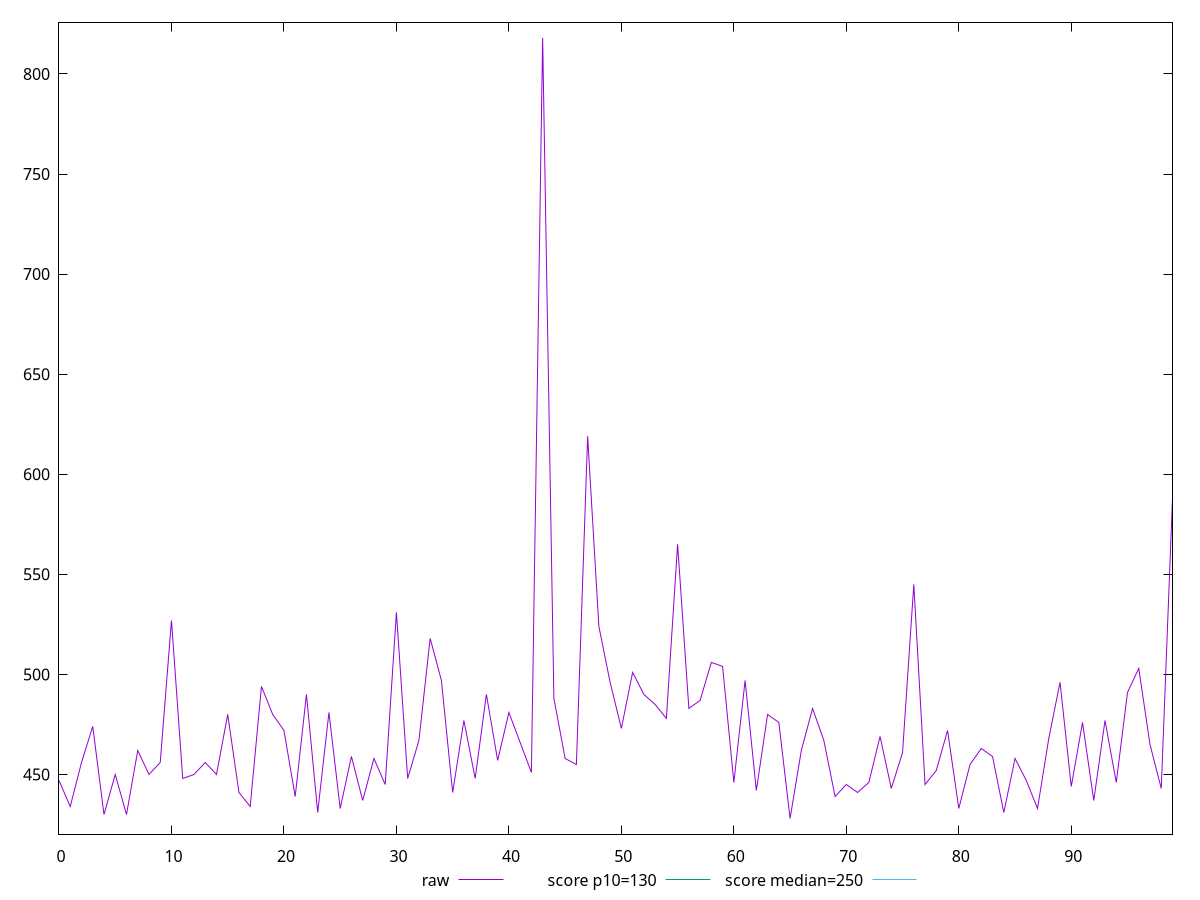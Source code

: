 reset

$raw <<EOF
0 447
1 434
2 456
3 474
4 430
5 450
6 430.00000000000364
7 462
8 450
9 456
10 527
11 448
12 450
13 456
14 450
15 480
16 441.00000000000364
17 434.0000000000018
18 494
19 480
20 471.9999999999982
21 439
22 490
23 430.9999999999982
24 480.99999999999636
25 433
26 458.9999999999982
27 437
28 457.99999999999636
29 445.00000000000364
30 531
31 447.99999999999636
32 467
33 518
34 497
35 441
36 476.99999999999636
37 448
38 490
39 457
40 481
41 466
42 451
43 818
44 488
45 458
46 455
47 618.9999999999964
48 524
49 496
50 473
51 501
52 490
53 485
54 478
55 565.0000000000036
56 483
57 487
58 506
59 504
60 446
61 497.0000000000018
62 442
63 480
64 476
65 428
66 462.00000000000364
67 483
68 467
69 439
70 445
71 441
72 446
73 469
74 443
75 461.0000000000018
76 545
77 445
78 452
79 472
80 433
81 455
82 463.0000000000018
83 459
84 431
85 458
86 447
87 433
88 468
89 496
90 443.9999999999982
91 476
92 437
93 477
94 446.00000000000364
95 490.99999999999636
96 503
97 465
98 443
99 588
EOF

set key outside below
set xrange [0:99]
set yrange [420.2:825.8]
set trange [420.2:825.8]
set terminal svg size 640, 500 enhanced background rgb 'white'
set output "reprap/max-potential-fid/samples/pages+cached+noexternal/raw/values.svg"

plot $raw title "raw" with line, \
     130 title "score p10=130", \
     250 title "score median=250"

reset
